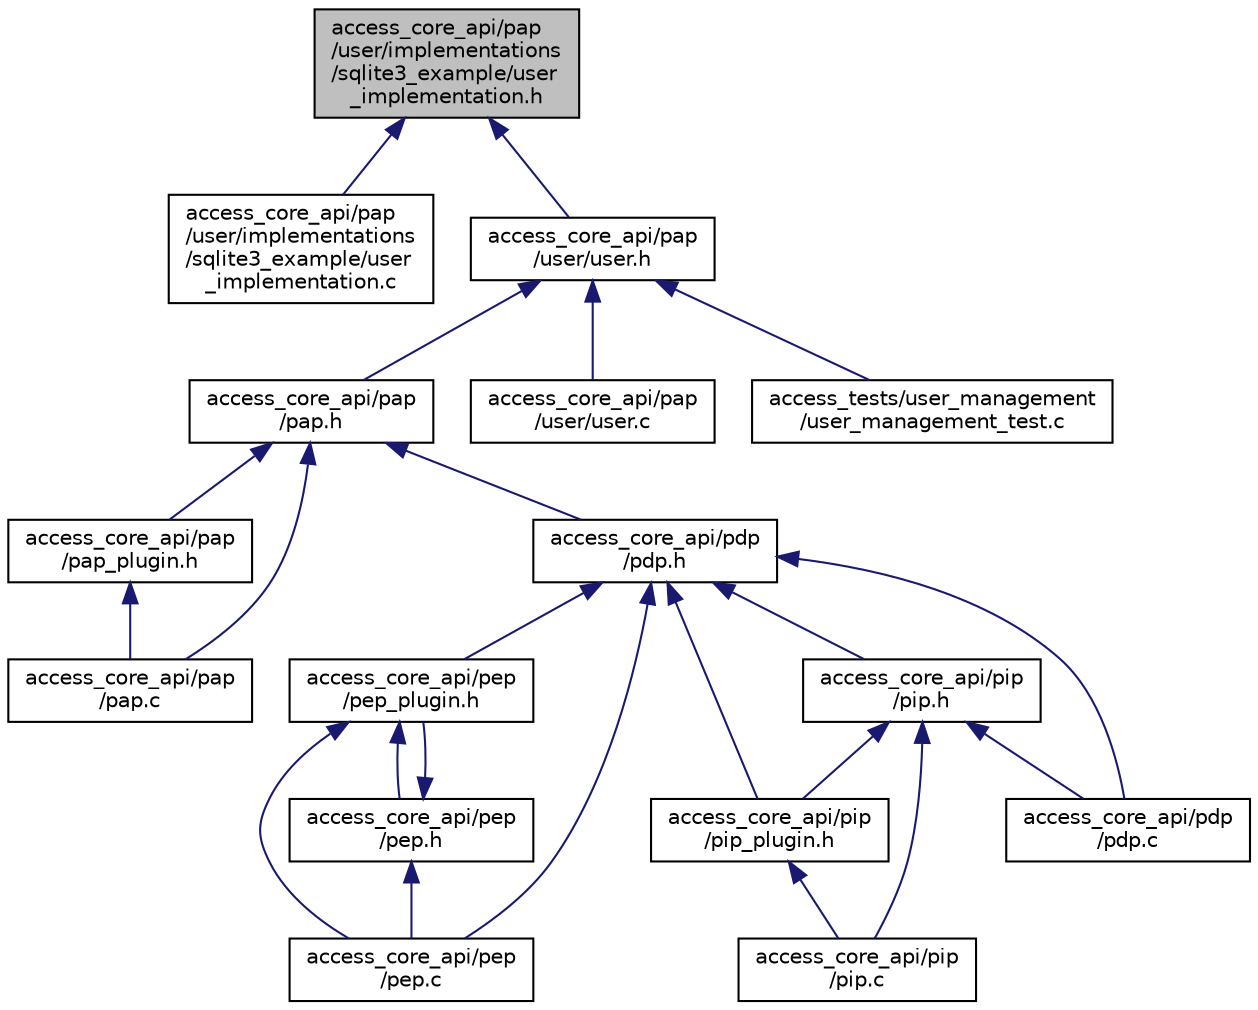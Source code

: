 digraph "access_core_api/pap/user/implementations/sqlite3_example/user_implementation.h"
{
  edge [fontname="Helvetica",fontsize="10",labelfontname="Helvetica",labelfontsize="10"];
  node [fontname="Helvetica",fontsize="10",shape=record];
  Node1 [label="access_core_api/pap\l/user/implementations\l/sqlite3_example/user\l_implementation.h",height=0.2,width=0.4,color="black", fillcolor="grey75", style="filled", fontcolor="black"];
  Node1 -> Node2 [dir="back",color="midnightblue",fontsize="10",style="solid",fontname="Helvetica"];
  Node2 [label="access_core_api/pap\l/user/implementations\l/sqlite3_example/user\l_implementation.c",height=0.2,width=0.4,color="black", fillcolor="white", style="filled",URL="$user__implementation_8c.html"];
  Node1 -> Node3 [dir="back",color="midnightblue",fontsize="10",style="solid",fontname="Helvetica"];
  Node3 [label="access_core_api/pap\l/user/user.h",height=0.2,width=0.4,color="black", fillcolor="white", style="filled",URL="$user_8h.html"];
  Node3 -> Node4 [dir="back",color="midnightblue",fontsize="10",style="solid",fontname="Helvetica"];
  Node4 [label="access_core_api/pap\l/pap.h",height=0.2,width=0.4,color="black", fillcolor="white", style="filled",URL="$pap_8h.html"];
  Node4 -> Node5 [dir="back",color="midnightblue",fontsize="10",style="solid",fontname="Helvetica"];
  Node5 [label="access_core_api/pap\l/pap.c",height=0.2,width=0.4,color="black", fillcolor="white", style="filled",URL="$pap_8c.html"];
  Node4 -> Node6 [dir="back",color="midnightblue",fontsize="10",style="solid",fontname="Helvetica"];
  Node6 [label="access_core_api/pap\l/pap_plugin.h",height=0.2,width=0.4,color="black", fillcolor="white", style="filled",URL="$pap__plugin_8h.html"];
  Node6 -> Node5 [dir="back",color="midnightblue",fontsize="10",style="solid",fontname="Helvetica"];
  Node4 -> Node7 [dir="back",color="midnightblue",fontsize="10",style="solid",fontname="Helvetica"];
  Node7 [label="access_core_api/pdp\l/pdp.h",height=0.2,width=0.4,color="black", fillcolor="white", style="filled",URL="$pdp_8h.html"];
  Node7 -> Node8 [dir="back",color="midnightblue",fontsize="10",style="solid",fontname="Helvetica"];
  Node8 [label="access_core_api/pdp\l/pdp.c",height=0.2,width=0.4,color="black", fillcolor="white", style="filled",URL="$pdp_8c.html"];
  Node7 -> Node9 [dir="back",color="midnightblue",fontsize="10",style="solid",fontname="Helvetica"];
  Node9 [label="access_core_api/pep\l/pep_plugin.h",height=0.2,width=0.4,color="black", fillcolor="white", style="filled",URL="$pep__plugin_8h.html"];
  Node9 -> Node10 [dir="back",color="midnightblue",fontsize="10",style="solid",fontname="Helvetica"];
  Node10 [label="access_core_api/pep\l/pep.h",height=0.2,width=0.4,color="black", fillcolor="white", style="filled",URL="$pep_8h.html"];
  Node10 -> Node11 [dir="back",color="midnightblue",fontsize="10",style="solid",fontname="Helvetica"];
  Node11 [label="access_core_api/pep\l/pep.c",height=0.2,width=0.4,color="black", fillcolor="white", style="filled",URL="$pep_8c.html"];
  Node10 -> Node9 [dir="back",color="midnightblue",fontsize="10",style="solid",fontname="Helvetica"];
  Node9 -> Node11 [dir="back",color="midnightblue",fontsize="10",style="solid",fontname="Helvetica"];
  Node7 -> Node11 [dir="back",color="midnightblue",fontsize="10",style="solid",fontname="Helvetica"];
  Node7 -> Node12 [dir="back",color="midnightblue",fontsize="10",style="solid",fontname="Helvetica"];
  Node12 [label="access_core_api/pip\l/pip.h",height=0.2,width=0.4,color="black", fillcolor="white", style="filled",URL="$pip_8h.html"];
  Node12 -> Node8 [dir="back",color="midnightblue",fontsize="10",style="solid",fontname="Helvetica"];
  Node12 -> Node13 [dir="back",color="midnightblue",fontsize="10",style="solid",fontname="Helvetica"];
  Node13 [label="access_core_api/pip\l/pip.c",height=0.2,width=0.4,color="black", fillcolor="white", style="filled",URL="$pip_8c.html"];
  Node12 -> Node14 [dir="back",color="midnightblue",fontsize="10",style="solid",fontname="Helvetica"];
  Node14 [label="access_core_api/pip\l/pip_plugin.h",height=0.2,width=0.4,color="black", fillcolor="white", style="filled",URL="$pip__plugin_8h.html"];
  Node14 -> Node13 [dir="back",color="midnightblue",fontsize="10",style="solid",fontname="Helvetica"];
  Node7 -> Node14 [dir="back",color="midnightblue",fontsize="10",style="solid",fontname="Helvetica"];
  Node3 -> Node15 [dir="back",color="midnightblue",fontsize="10",style="solid",fontname="Helvetica"];
  Node15 [label="access_core_api/pap\l/user/user.c",height=0.2,width=0.4,color="black", fillcolor="white", style="filled",URL="$user_8c.html"];
  Node3 -> Node16 [dir="back",color="midnightblue",fontsize="10",style="solid",fontname="Helvetica"];
  Node16 [label="access_tests/user_management\l/user_management_test.c",height=0.2,width=0.4,color="black", fillcolor="white", style="filled",URL="$user__management__test_8c.html"];
}
